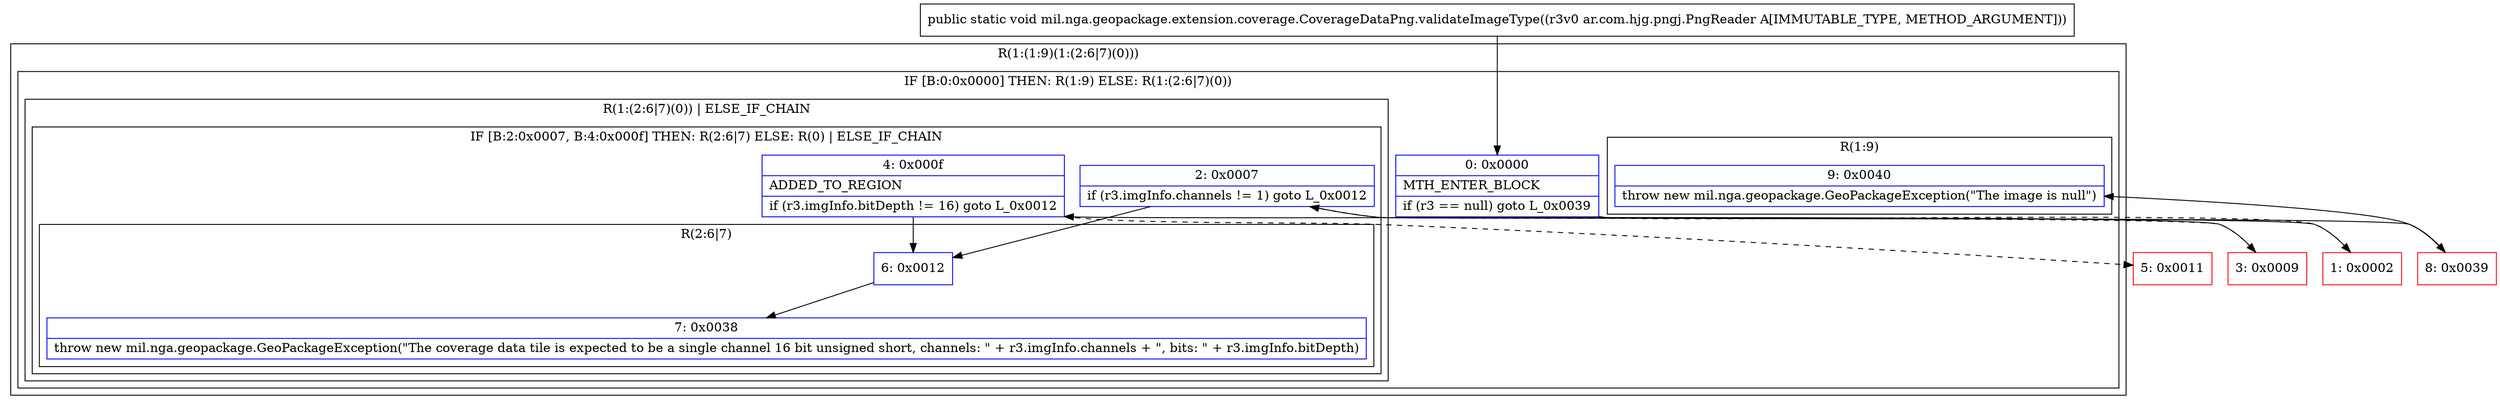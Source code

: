 digraph "CFG formil.nga.geopackage.extension.coverage.CoverageDataPng.validateImageType(Lar\/com\/hjg\/pngj\/PngReader;)V" {
subgraph cluster_Region_1490773938 {
label = "R(1:(1:9)(1:(2:6|7)(0)))";
node [shape=record,color=blue];
subgraph cluster_IfRegion_1477226746 {
label = "IF [B:0:0x0000] THEN: R(1:9) ELSE: R(1:(2:6|7)(0))";
node [shape=record,color=blue];
Node_0 [shape=record,label="{0\:\ 0x0000|MTH_ENTER_BLOCK\l|if (r3 == null) goto L_0x0039\l}"];
subgraph cluster_Region_85777034 {
label = "R(1:9)";
node [shape=record,color=blue];
Node_9 [shape=record,label="{9\:\ 0x0040|throw new mil.nga.geopackage.GeoPackageException(\"The image is null\")\l}"];
}
subgraph cluster_Region_1929006665 {
label = "R(1:(2:6|7)(0)) | ELSE_IF_CHAIN\l";
node [shape=record,color=blue];
subgraph cluster_IfRegion_1897877843 {
label = "IF [B:2:0x0007, B:4:0x000f] THEN: R(2:6|7) ELSE: R(0) | ELSE_IF_CHAIN\l";
node [shape=record,color=blue];
Node_2 [shape=record,label="{2\:\ 0x0007|if (r3.imgInfo.channels != 1) goto L_0x0012\l}"];
Node_4 [shape=record,label="{4\:\ 0x000f|ADDED_TO_REGION\l|if (r3.imgInfo.bitDepth != 16) goto L_0x0012\l}"];
subgraph cluster_Region_1286190314 {
label = "R(2:6|7)";
node [shape=record,color=blue];
Node_6 [shape=record,label="{6\:\ 0x0012}"];
Node_7 [shape=record,label="{7\:\ 0x0038|throw new mil.nga.geopackage.GeoPackageException(\"The coverage data tile is expected to be a single channel 16 bit unsigned short, channels: \" + r3.imgInfo.channels + \", bits: \" + r3.imgInfo.bitDepth)\l}"];
}
subgraph cluster_Region_797114239 {
label = "R(0)";
node [shape=record,color=blue];
}
}
}
}
}
Node_1 [shape=record,color=red,label="{1\:\ 0x0002}"];
Node_3 [shape=record,color=red,label="{3\:\ 0x0009}"];
Node_5 [shape=record,color=red,label="{5\:\ 0x0011}"];
Node_8 [shape=record,color=red,label="{8\:\ 0x0039}"];
MethodNode[shape=record,label="{public static void mil.nga.geopackage.extension.coverage.CoverageDataPng.validateImageType((r3v0 ar.com.hjg.pngj.PngReader A[IMMUTABLE_TYPE, METHOD_ARGUMENT])) }"];
MethodNode -> Node_0;
Node_0 -> Node_1[style=dashed];
Node_0 -> Node_8;
Node_2 -> Node_3[style=dashed];
Node_2 -> Node_6;
Node_4 -> Node_5[style=dashed];
Node_4 -> Node_6;
Node_6 -> Node_7;
Node_1 -> Node_2;
Node_3 -> Node_4;
Node_8 -> Node_9;
}

